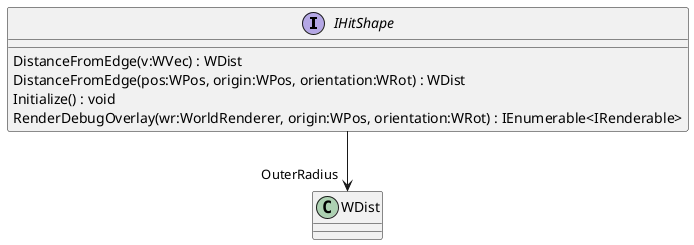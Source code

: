 @startuml
interface IHitShape {
    DistanceFromEdge(v:WVec) : WDist
    DistanceFromEdge(pos:WPos, origin:WPos, orientation:WRot) : WDist
    Initialize() : void
    RenderDebugOverlay(wr:WorldRenderer, origin:WPos, orientation:WRot) : IEnumerable<IRenderable>
}
IHitShape --> "OuterRadius" WDist
@enduml
